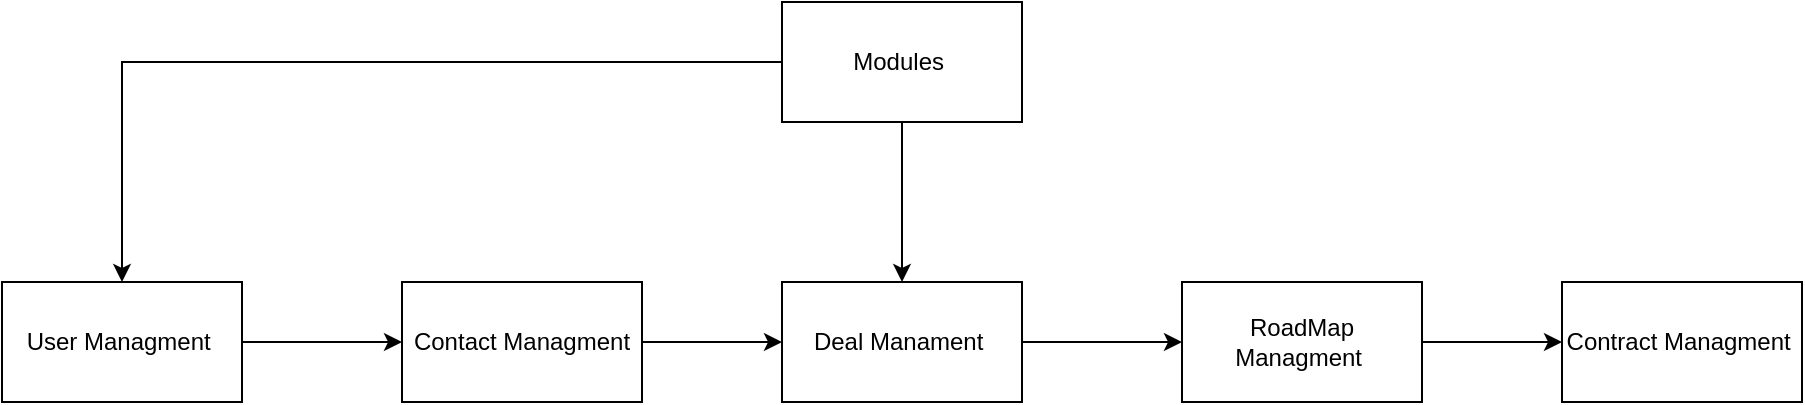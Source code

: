 <mxfile version="20.6.0" type="github">
  <diagram id="UcpRtEiMbgY17D5e3Dg8" name="Page-1">
    <mxGraphModel dx="1888" dy="547" grid="1" gridSize="10" guides="1" tooltips="1" connect="1" arrows="1" fold="1" page="1" pageScale="1" pageWidth="850" pageHeight="1100" math="0" shadow="0">
      <root>
        <mxCell id="0" />
        <mxCell id="1" parent="0" />
        <mxCell id="5ZATOCqqzYXws7eYpptF-3" value="" style="edgeStyle=orthogonalEdgeStyle;rounded=0;orthogonalLoop=1;jettySize=auto;html=1;" edge="1" parent="1" source="5ZATOCqqzYXws7eYpptF-1" target="5ZATOCqqzYXws7eYpptF-2">
          <mxGeometry relative="1" as="geometry" />
        </mxCell>
        <mxCell id="5ZATOCqqzYXws7eYpptF-6" style="edgeStyle=orthogonalEdgeStyle;rounded=0;orthogonalLoop=1;jettySize=auto;html=1;" edge="1" parent="1" source="5ZATOCqqzYXws7eYpptF-1" target="5ZATOCqqzYXws7eYpptF-4">
          <mxGeometry relative="1" as="geometry" />
        </mxCell>
        <mxCell id="5ZATOCqqzYXws7eYpptF-1" value="Modules&amp;nbsp;" style="rounded=0;whiteSpace=wrap;html=1;" vertex="1" parent="1">
          <mxGeometry x="240" y="170" width="120" height="60" as="geometry" />
        </mxCell>
        <mxCell id="5ZATOCqqzYXws7eYpptF-14" value="" style="edgeStyle=orthogonalEdgeStyle;rounded=0;orthogonalLoop=1;jettySize=auto;html=1;" edge="1" parent="1" source="5ZATOCqqzYXws7eYpptF-2" target="5ZATOCqqzYXws7eYpptF-13">
          <mxGeometry relative="1" as="geometry" />
        </mxCell>
        <mxCell id="5ZATOCqqzYXws7eYpptF-2" value="User Managment&amp;nbsp;" style="whiteSpace=wrap;html=1;rounded=0;" vertex="1" parent="1">
          <mxGeometry x="-150" y="310" width="120" height="60" as="geometry" />
        </mxCell>
        <mxCell id="5ZATOCqqzYXws7eYpptF-8" value="" style="edgeStyle=orthogonalEdgeStyle;rounded=0;orthogonalLoop=1;jettySize=auto;html=1;" edge="1" parent="1" source="5ZATOCqqzYXws7eYpptF-4" target="5ZATOCqqzYXws7eYpptF-7">
          <mxGeometry relative="1" as="geometry" />
        </mxCell>
        <mxCell id="5ZATOCqqzYXws7eYpptF-4" value="Deal Manament&amp;nbsp;" style="whiteSpace=wrap;html=1;rounded=0;" vertex="1" parent="1">
          <mxGeometry x="240" y="310" width="120" height="60" as="geometry" />
        </mxCell>
        <mxCell id="5ZATOCqqzYXws7eYpptF-10" value="" style="edgeStyle=orthogonalEdgeStyle;rounded=0;orthogonalLoop=1;jettySize=auto;html=1;" edge="1" parent="1" source="5ZATOCqqzYXws7eYpptF-7" target="5ZATOCqqzYXws7eYpptF-9">
          <mxGeometry relative="1" as="geometry" />
        </mxCell>
        <mxCell id="5ZATOCqqzYXws7eYpptF-7" value="RoadMap Managment&amp;nbsp;" style="whiteSpace=wrap;html=1;rounded=0;" vertex="1" parent="1">
          <mxGeometry x="440" y="310" width="120" height="60" as="geometry" />
        </mxCell>
        <mxCell id="5ZATOCqqzYXws7eYpptF-9" value="Contract Managment&amp;nbsp;" style="whiteSpace=wrap;html=1;rounded=0;" vertex="1" parent="1">
          <mxGeometry x="630" y="310" width="120" height="60" as="geometry" />
        </mxCell>
        <mxCell id="5ZATOCqqzYXws7eYpptF-15" style="edgeStyle=orthogonalEdgeStyle;rounded=0;orthogonalLoop=1;jettySize=auto;html=1;" edge="1" parent="1" source="5ZATOCqqzYXws7eYpptF-13" target="5ZATOCqqzYXws7eYpptF-4">
          <mxGeometry relative="1" as="geometry" />
        </mxCell>
        <mxCell id="5ZATOCqqzYXws7eYpptF-13" value="Contact Managment" style="whiteSpace=wrap;html=1;rounded=0;" vertex="1" parent="1">
          <mxGeometry x="50" y="310" width="120" height="60" as="geometry" />
        </mxCell>
      </root>
    </mxGraphModel>
  </diagram>
</mxfile>
